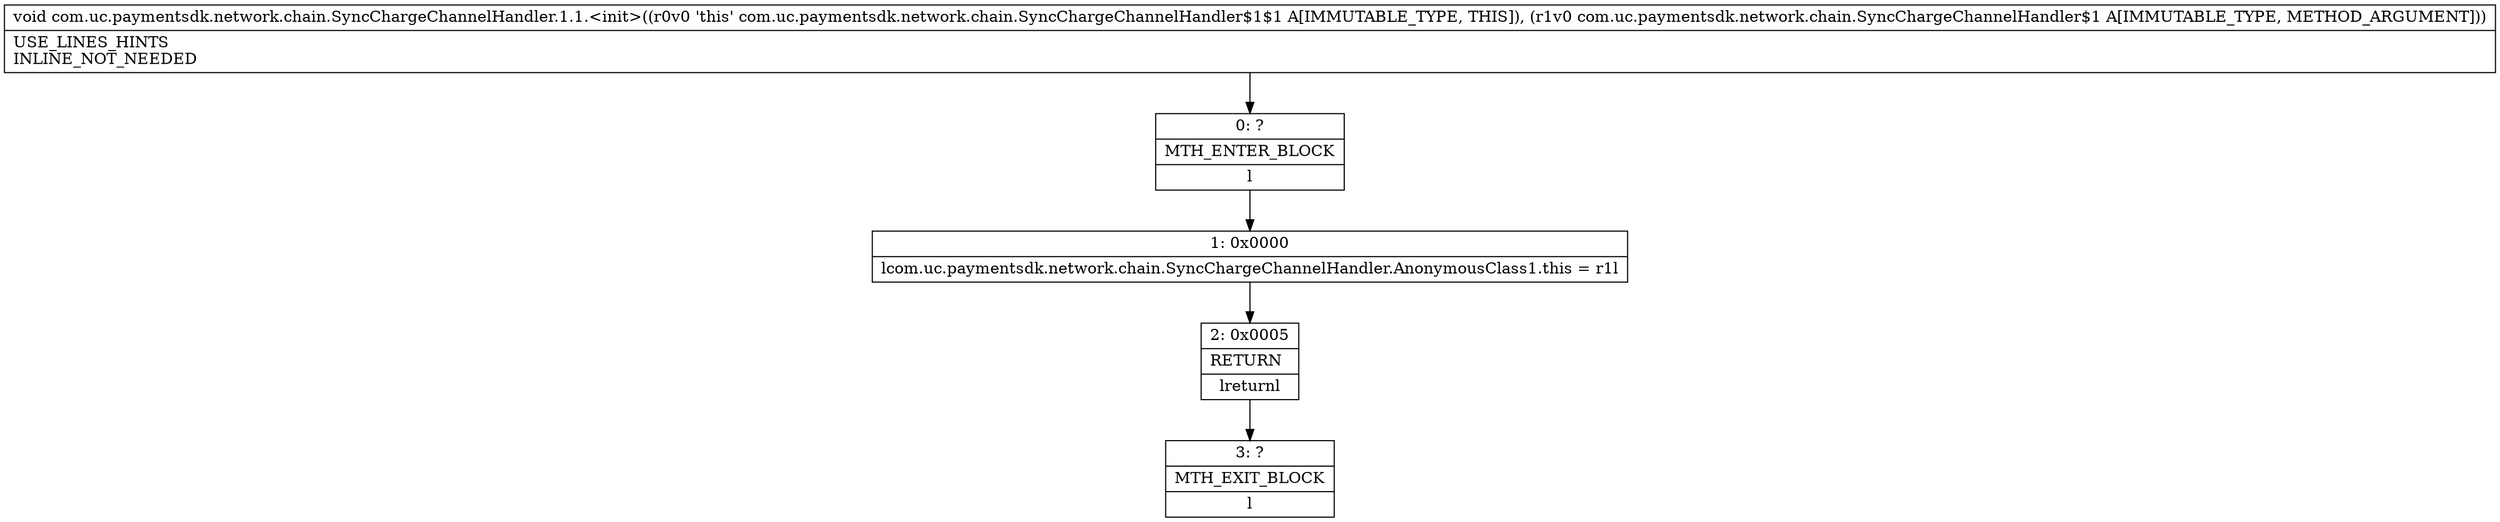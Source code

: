 digraph "CFG forcom.uc.paymentsdk.network.chain.SyncChargeChannelHandler.1.1.\<init\>(Lcom\/uc\/paymentsdk\/network\/chain\/SyncChargeChannelHandler$1;)V" {
Node_0 [shape=record,label="{0\:\ ?|MTH_ENTER_BLOCK\l|l}"];
Node_1 [shape=record,label="{1\:\ 0x0000|lcom.uc.paymentsdk.network.chain.SyncChargeChannelHandler.AnonymousClass1.this = r1l}"];
Node_2 [shape=record,label="{2\:\ 0x0005|RETURN\l|lreturnl}"];
Node_3 [shape=record,label="{3\:\ ?|MTH_EXIT_BLOCK\l|l}"];
MethodNode[shape=record,label="{void com.uc.paymentsdk.network.chain.SyncChargeChannelHandler.1.1.\<init\>((r0v0 'this' com.uc.paymentsdk.network.chain.SyncChargeChannelHandler$1$1 A[IMMUTABLE_TYPE, THIS]), (r1v0 com.uc.paymentsdk.network.chain.SyncChargeChannelHandler$1 A[IMMUTABLE_TYPE, METHOD_ARGUMENT]))  | USE_LINES_HINTS\lINLINE_NOT_NEEDED\l}"];
MethodNode -> Node_0;
Node_0 -> Node_1;
Node_1 -> Node_2;
Node_2 -> Node_3;
}

